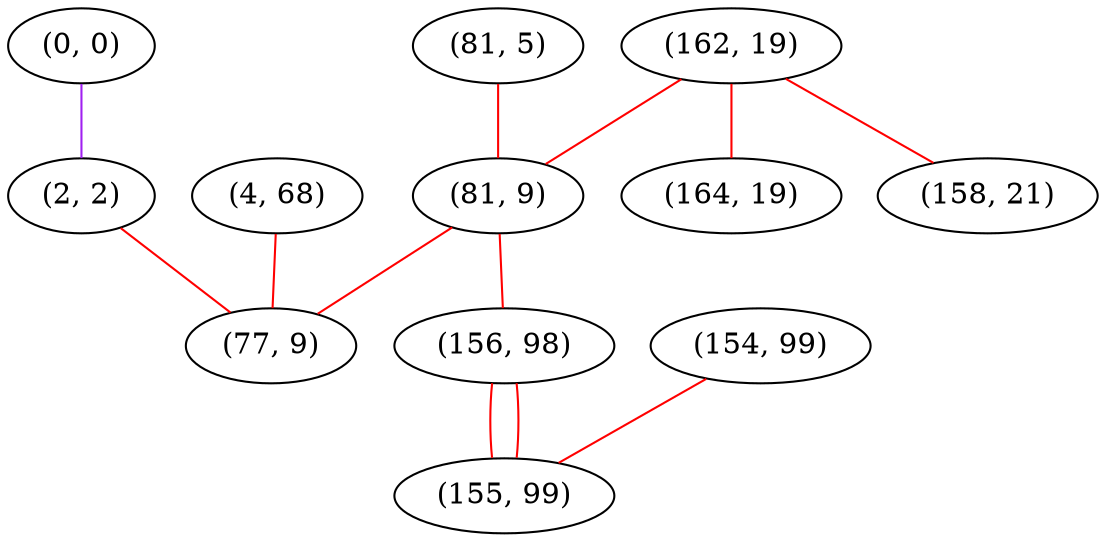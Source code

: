 graph "" {
"(81, 5)";
"(0, 0)";
"(162, 19)";
"(81, 9)";
"(158, 21)";
"(4, 68)";
"(154, 99)";
"(164, 19)";
"(156, 98)";
"(2, 2)";
"(77, 9)";
"(155, 99)";
"(81, 5)" -- "(81, 9)"  [color=red, key=0, weight=1];
"(0, 0)" -- "(2, 2)"  [color=purple, key=0, weight=4];
"(162, 19)" -- "(164, 19)"  [color=red, key=0, weight=1];
"(162, 19)" -- "(81, 9)"  [color=red, key=0, weight=1];
"(162, 19)" -- "(158, 21)"  [color=red, key=0, weight=1];
"(81, 9)" -- "(77, 9)"  [color=red, key=0, weight=1];
"(81, 9)" -- "(156, 98)"  [color=red, key=0, weight=1];
"(4, 68)" -- "(77, 9)"  [color=red, key=0, weight=1];
"(154, 99)" -- "(155, 99)"  [color=red, key=0, weight=1];
"(156, 98)" -- "(155, 99)"  [color=red, key=0, weight=1];
"(156, 98)" -- "(155, 99)"  [color=red, key=1, weight=1];
"(2, 2)" -- "(77, 9)"  [color=red, key=0, weight=1];
}
